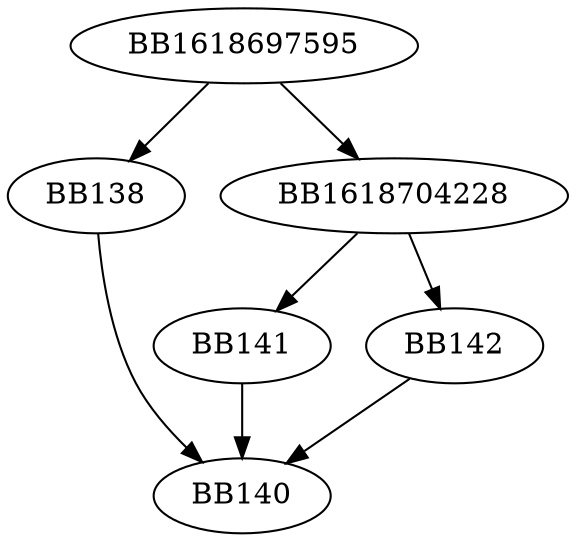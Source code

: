 digraph G{
	BB1618697595->BB138;
	BB1618697595->BB1618704228;
	BB138->BB140;
	BB1618704228->BB141;
	BB1618704228->BB142;
	BB141->BB140;
	BB142->BB140;
}
